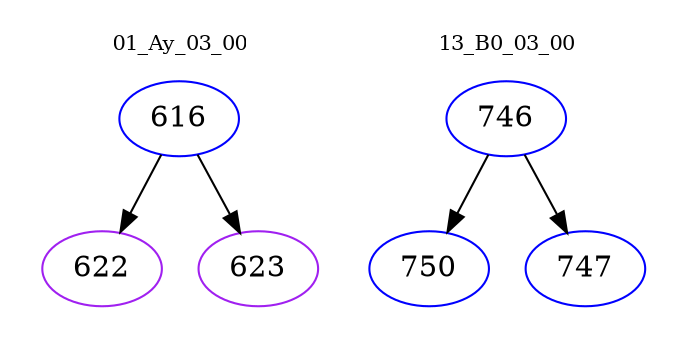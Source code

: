 digraph{
subgraph cluster_0 {
color = white
label = "01_Ay_03_00";
fontsize=10;
T0_616 [label="616", color="blue"]
T0_616 -> T0_622 [color="black"]
T0_622 [label="622", color="purple"]
T0_616 -> T0_623 [color="black"]
T0_623 [label="623", color="purple"]
}
subgraph cluster_1 {
color = white
label = "13_B0_03_00";
fontsize=10;
T1_746 [label="746", color="blue"]
T1_746 -> T1_750 [color="black"]
T1_750 [label="750", color="blue"]
T1_746 -> T1_747 [color="black"]
T1_747 [label="747", color="blue"]
}
}
